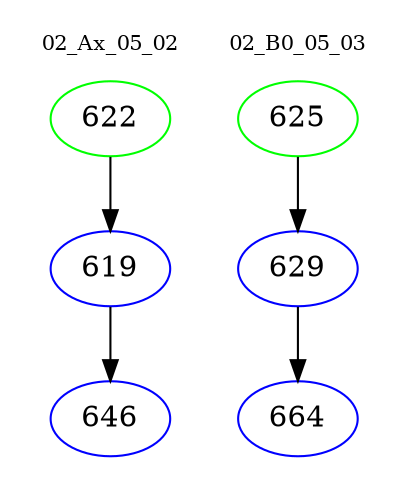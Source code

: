 digraph{
subgraph cluster_0 {
color = white
label = "02_Ax_05_02";
fontsize=10;
T0_622 [label="622", color="green"]
T0_622 -> T0_619 [color="black"]
T0_619 [label="619", color="blue"]
T0_619 -> T0_646 [color="black"]
T0_646 [label="646", color="blue"]
}
subgraph cluster_1 {
color = white
label = "02_B0_05_03";
fontsize=10;
T1_625 [label="625", color="green"]
T1_625 -> T1_629 [color="black"]
T1_629 [label="629", color="blue"]
T1_629 -> T1_664 [color="black"]
T1_664 [label="664", color="blue"]
}
}
